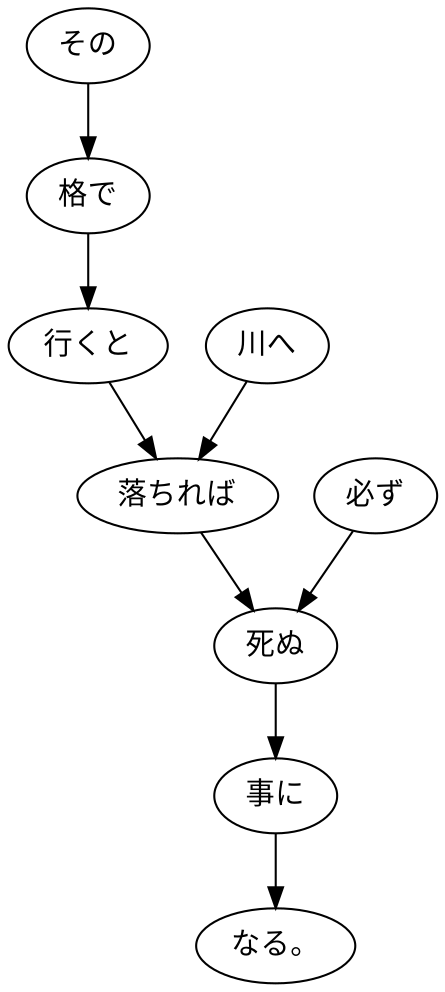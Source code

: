 digraph graph4580 {
	node0 [label="その"];
	node1 [label="格で"];
	node2 [label="行くと"];
	node3 [label="川へ"];
	node4 [label="落ちれば"];
	node5 [label="必ず"];
	node6 [label="死ぬ"];
	node7 [label="事に"];
	node8 [label="なる。"];
	node0 -> node1;
	node1 -> node2;
	node2 -> node4;
	node3 -> node4;
	node4 -> node6;
	node5 -> node6;
	node6 -> node7;
	node7 -> node8;
}
